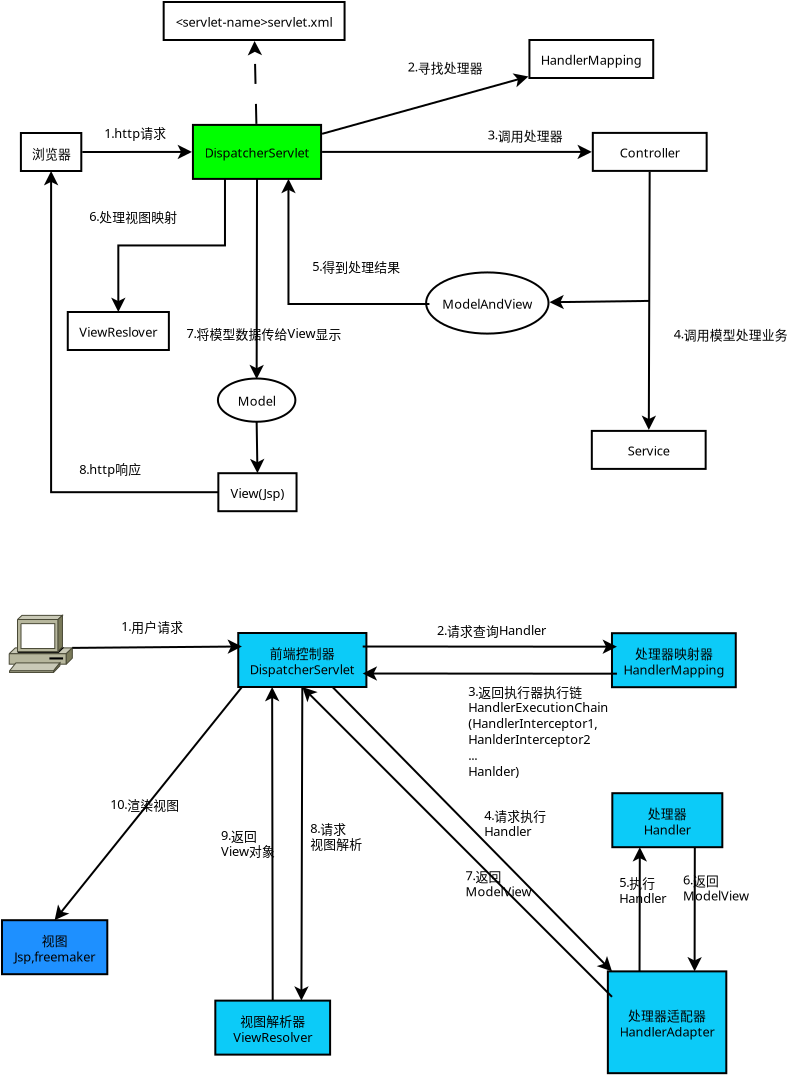 <?xml version="1.0" encoding="UTF-8"?>
<dia:diagram xmlns:dia="http://www.lysator.liu.se/~alla/dia/">
  <dia:layer name="背景" visible="true" active="true">
    <dia:group>
      <dia:object type="Flowchart - Box" version="0" id="O0">
        <dia:attribute name="obj_pos">
          <dia:point val="4.979,7.8"/>
        </dia:attribute>
        <dia:attribute name="obj_bb">
          <dia:rectangle val="4.929,7.75;8.049,9.75"/>
        </dia:attribute>
        <dia:attribute name="elem_corner">
          <dia:point val="4.979,7.8"/>
        </dia:attribute>
        <dia:attribute name="elem_width">
          <dia:real val="3.02"/>
        </dia:attribute>
        <dia:attribute name="elem_height">
          <dia:real val="1.9"/>
        </dia:attribute>
        <dia:attribute name="show_background">
          <dia:boolean val="true"/>
        </dia:attribute>
        <dia:attribute name="padding">
          <dia:real val="0.5"/>
        </dia:attribute>
        <dia:attribute name="text">
          <dia:composite type="text">
            <dia:attribute name="string">
              <dia:string>#浏览器#</dia:string>
            </dia:attribute>
            <dia:attribute name="font">
              <dia:font family="sans" style="0" name="Helvetica"/>
            </dia:attribute>
            <dia:attribute name="height">
              <dia:real val="0.8"/>
            </dia:attribute>
            <dia:attribute name="pos">
              <dia:point val="6.489,9.035"/>
            </dia:attribute>
            <dia:attribute name="color">
              <dia:color val="#000000"/>
            </dia:attribute>
            <dia:attribute name="alignment">
              <dia:enum val="1"/>
            </dia:attribute>
          </dia:composite>
        </dia:attribute>
      </dia:object>
      <dia:object type="Flowchart - Box" version="0" id="O1">
        <dia:attribute name="obj_pos">
          <dia:point val="13.641,7.395"/>
        </dia:attribute>
        <dia:attribute name="obj_bb">
          <dia:rectangle val="13.591,7.345;19.979,10.145"/>
        </dia:attribute>
        <dia:attribute name="elem_corner">
          <dia:point val="13.641,7.395"/>
        </dia:attribute>
        <dia:attribute name="elem_width">
          <dia:real val="6.287"/>
        </dia:attribute>
        <dia:attribute name="elem_height">
          <dia:real val="2.7"/>
        </dia:attribute>
        <dia:attribute name="border_width">
          <dia:real val="0.1"/>
        </dia:attribute>
        <dia:attribute name="inner_color">
          <dia:color val="#00ff00"/>
        </dia:attribute>
        <dia:attribute name="show_background">
          <dia:boolean val="true"/>
        </dia:attribute>
        <dia:attribute name="padding">
          <dia:real val="0.5"/>
        </dia:attribute>
        <dia:attribute name="text">
          <dia:composite type="text">
            <dia:attribute name="string">
              <dia:string>#DispatcherServlet#</dia:string>
            </dia:attribute>
            <dia:attribute name="font">
              <dia:font family="sans" style="0" name="Helvetica"/>
            </dia:attribute>
            <dia:attribute name="height">
              <dia:real val="0.8"/>
            </dia:attribute>
            <dia:attribute name="pos">
              <dia:point val="16.785,8.985"/>
            </dia:attribute>
            <dia:attribute name="color">
              <dia:color val="#000000"/>
            </dia:attribute>
            <dia:attribute name="alignment">
              <dia:enum val="1"/>
            </dia:attribute>
          </dia:composite>
        </dia:attribute>
      </dia:object>
      <dia:object type="Standard - Line" version="0" id="O2">
        <dia:attribute name="obj_pos">
          <dia:point val="8.049,8.749"/>
        </dia:attribute>
        <dia:attribute name="obj_bb">
          <dia:rectangle val="7.999,8.385;13.703,9.109"/>
        </dia:attribute>
        <dia:attribute name="conn_endpoints">
          <dia:point val="8.049,8.749"/>
          <dia:point val="13.591,8.747"/>
        </dia:attribute>
        <dia:attribute name="numcp">
          <dia:int val="1"/>
        </dia:attribute>
        <dia:attribute name="end_arrow">
          <dia:enum val="22"/>
        </dia:attribute>
        <dia:attribute name="end_arrow_length">
          <dia:real val="0.5"/>
        </dia:attribute>
        <dia:attribute name="end_arrow_width">
          <dia:real val="0.5"/>
        </dia:attribute>
        <dia:connections>
          <dia:connection handle="0" to="O0" connection="16"/>
          <dia:connection handle="1" to="O1" connection="16"/>
        </dia:connections>
      </dia:object>
      <dia:object type="Standard - Text" version="1" id="O3">
        <dia:attribute name="obj_pos">
          <dia:point val="9.15,8.05"/>
        </dia:attribute>
        <dia:attribute name="obj_bb">
          <dia:rectangle val="9.15,7.365;12.117,8.223"/>
        </dia:attribute>
        <dia:attribute name="text">
          <dia:composite type="text">
            <dia:attribute name="string">
              <dia:string>#1.http请求#</dia:string>
            </dia:attribute>
            <dia:attribute name="font">
              <dia:font family="sans" style="0" name="Helvetica"/>
            </dia:attribute>
            <dia:attribute name="height">
              <dia:real val="0.8"/>
            </dia:attribute>
            <dia:attribute name="pos">
              <dia:point val="9.15,8.05"/>
            </dia:attribute>
            <dia:attribute name="color">
              <dia:color val="#000000"/>
            </dia:attribute>
            <dia:attribute name="alignment">
              <dia:enum val="0"/>
            </dia:attribute>
          </dia:composite>
        </dia:attribute>
        <dia:attribute name="valign">
          <dia:enum val="3"/>
        </dia:attribute>
      </dia:object>
      <dia:object type="Flowchart - Box" version="0" id="O4">
        <dia:attribute name="obj_pos">
          <dia:point val="30.654,3.15"/>
        </dia:attribute>
        <dia:attribute name="obj_bb">
          <dia:rectangle val="30.604,3.1;36.396,5.1"/>
        </dia:attribute>
        <dia:attribute name="elem_corner">
          <dia:point val="30.654,3.15"/>
        </dia:attribute>
        <dia:attribute name="elem_width">
          <dia:real val="5.692"/>
        </dia:attribute>
        <dia:attribute name="elem_height">
          <dia:real val="1.9"/>
        </dia:attribute>
        <dia:attribute name="show_background">
          <dia:boolean val="true"/>
        </dia:attribute>
        <dia:attribute name="padding">
          <dia:real val="0.5"/>
        </dia:attribute>
        <dia:attribute name="text">
          <dia:composite type="text">
            <dia:attribute name="string">
              <dia:string>#HandlerMapping#</dia:string>
            </dia:attribute>
            <dia:attribute name="font">
              <dia:font family="sans" style="0" name="Helvetica"/>
            </dia:attribute>
            <dia:attribute name="height">
              <dia:real val="0.8"/>
            </dia:attribute>
            <dia:attribute name="pos">
              <dia:point val="33.5,4.34"/>
            </dia:attribute>
            <dia:attribute name="color">
              <dia:color val="#000000"/>
            </dia:attribute>
            <dia:attribute name="alignment">
              <dia:enum val="1"/>
            </dia:attribute>
          </dia:composite>
        </dia:attribute>
      </dia:object>
      <dia:object type="Standard - Line" version="0" id="O5">
        <dia:attribute name="obj_pos">
          <dia:point val="19.979,7.857"/>
        </dia:attribute>
        <dia:attribute name="obj_bb">
          <dia:rectangle val="19.917,4.72;30.712,7.919"/>
        </dia:attribute>
        <dia:attribute name="conn_endpoints">
          <dia:point val="19.979,7.857"/>
          <dia:point val="30.604,4.905"/>
        </dia:attribute>
        <dia:attribute name="numcp">
          <dia:int val="1"/>
        </dia:attribute>
        <dia:attribute name="end_arrow">
          <dia:enum val="22"/>
        </dia:attribute>
        <dia:attribute name="end_arrow_length">
          <dia:real val="0.5"/>
        </dia:attribute>
        <dia:attribute name="end_arrow_width">
          <dia:real val="0.5"/>
        </dia:attribute>
        <dia:connections>
          <dia:connection handle="0" to="O1" connection="16"/>
          <dia:connection handle="1" to="O4" connection="16"/>
        </dia:connections>
      </dia:object>
      <dia:object type="Standard - Text" version="1" id="O6">
        <dia:attribute name="obj_pos">
          <dia:point val="24.325,4.73"/>
        </dia:attribute>
        <dia:attribute name="obj_bb">
          <dia:rectangle val="24.325,4.045;28.07,4.902"/>
        </dia:attribute>
        <dia:attribute name="text">
          <dia:composite type="text">
            <dia:attribute name="string">
              <dia:string>#2.寻找处理器#</dia:string>
            </dia:attribute>
            <dia:attribute name="font">
              <dia:font family="sans" style="0" name="Helvetica"/>
            </dia:attribute>
            <dia:attribute name="height">
              <dia:real val="0.8"/>
            </dia:attribute>
            <dia:attribute name="pos">
              <dia:point val="24.325,4.73"/>
            </dia:attribute>
            <dia:attribute name="color">
              <dia:color val="#000000"/>
            </dia:attribute>
            <dia:attribute name="alignment">
              <dia:enum val="0"/>
            </dia:attribute>
          </dia:composite>
        </dia:attribute>
        <dia:attribute name="valign">
          <dia:enum val="3"/>
        </dia:attribute>
      </dia:object>
      <dia:object type="Flowchart - Box" version="0" id="O7">
        <dia:attribute name="obj_pos">
          <dia:point val="33.575,7.795"/>
        </dia:attribute>
        <dia:attribute name="obj_bb">
          <dia:rectangle val="33.525,7.745;39.318,9.745"/>
        </dia:attribute>
        <dia:attribute name="elem_corner">
          <dia:point val="33.575,7.795"/>
        </dia:attribute>
        <dia:attribute name="elem_width">
          <dia:real val="5.692"/>
        </dia:attribute>
        <dia:attribute name="elem_height">
          <dia:real val="1.9"/>
        </dia:attribute>
        <dia:attribute name="show_background">
          <dia:boolean val="true"/>
        </dia:attribute>
        <dia:attribute name="padding">
          <dia:real val="0.5"/>
        </dia:attribute>
        <dia:attribute name="text">
          <dia:composite type="text">
            <dia:attribute name="string">
              <dia:string>#Controller#</dia:string>
            </dia:attribute>
            <dia:attribute name="font">
              <dia:font family="sans" style="0" name="Helvetica"/>
            </dia:attribute>
            <dia:attribute name="height">
              <dia:real val="0.8"/>
            </dia:attribute>
            <dia:attribute name="pos">
              <dia:point val="36.421,8.985"/>
            </dia:attribute>
            <dia:attribute name="color">
              <dia:color val="#000000"/>
            </dia:attribute>
            <dia:attribute name="alignment">
              <dia:enum val="1"/>
            </dia:attribute>
          </dia:composite>
        </dia:attribute>
      </dia:object>
      <dia:object type="Standard - Line" version="0" id="O8">
        <dia:attribute name="obj_pos">
          <dia:point val="19.978,8.745"/>
        </dia:attribute>
        <dia:attribute name="obj_bb">
          <dia:rectangle val="19.928,8.383;33.637,9.107"/>
        </dia:attribute>
        <dia:attribute name="conn_endpoints">
          <dia:point val="19.978,8.745"/>
          <dia:point val="33.525,8.745"/>
        </dia:attribute>
        <dia:attribute name="numcp">
          <dia:int val="1"/>
        </dia:attribute>
        <dia:attribute name="end_arrow">
          <dia:enum val="22"/>
        </dia:attribute>
        <dia:attribute name="end_arrow_length">
          <dia:real val="0.5"/>
        </dia:attribute>
        <dia:attribute name="end_arrow_width">
          <dia:real val="0.5"/>
        </dia:attribute>
        <dia:connections>
          <dia:connection handle="0" to="O1" connection="16"/>
          <dia:connection handle="1" to="O7" connection="16"/>
        </dia:connections>
      </dia:object>
      <dia:object type="Standard - Text" version="1" id="O9">
        <dia:attribute name="obj_pos">
          <dia:point val="28.325,8.13"/>
        </dia:attribute>
        <dia:attribute name="obj_bb">
          <dia:rectangle val="28.325,7.445;32.07,8.303"/>
        </dia:attribute>
        <dia:attribute name="text">
          <dia:composite type="text">
            <dia:attribute name="string">
              <dia:string>#3.调用处理器#</dia:string>
            </dia:attribute>
            <dia:attribute name="font">
              <dia:font family="sans" style="0" name="Helvetica"/>
            </dia:attribute>
            <dia:attribute name="height">
              <dia:real val="0.8"/>
            </dia:attribute>
            <dia:attribute name="pos">
              <dia:point val="28.325,8.13"/>
            </dia:attribute>
            <dia:attribute name="color">
              <dia:color val="#000000"/>
            </dia:attribute>
            <dia:attribute name="alignment">
              <dia:enum val="0"/>
            </dia:attribute>
          </dia:composite>
        </dia:attribute>
        <dia:attribute name="valign">
          <dia:enum val="3"/>
        </dia:attribute>
      </dia:object>
      <dia:object type="Flowchart - Box" version="0" id="O10">
        <dia:attribute name="obj_pos">
          <dia:point val="33.525,22.695"/>
        </dia:attribute>
        <dia:attribute name="obj_bb">
          <dia:rectangle val="33.475,22.645;39.267,24.645"/>
        </dia:attribute>
        <dia:attribute name="elem_corner">
          <dia:point val="33.525,22.695"/>
        </dia:attribute>
        <dia:attribute name="elem_width">
          <dia:real val="5.692"/>
        </dia:attribute>
        <dia:attribute name="elem_height">
          <dia:real val="1.9"/>
        </dia:attribute>
        <dia:attribute name="show_background">
          <dia:boolean val="true"/>
        </dia:attribute>
        <dia:attribute name="padding">
          <dia:real val="0.5"/>
        </dia:attribute>
        <dia:attribute name="text">
          <dia:composite type="text">
            <dia:attribute name="string">
              <dia:string>#Service#</dia:string>
            </dia:attribute>
            <dia:attribute name="font">
              <dia:font family="sans" style="0" name="Helvetica"/>
            </dia:attribute>
            <dia:attribute name="height">
              <dia:real val="0.8"/>
            </dia:attribute>
            <dia:attribute name="pos">
              <dia:point val="36.371,23.885"/>
            </dia:attribute>
            <dia:attribute name="color">
              <dia:color val="#000000"/>
            </dia:attribute>
            <dia:attribute name="alignment">
              <dia:enum val="1"/>
            </dia:attribute>
          </dia:composite>
        </dia:attribute>
      </dia:object>
      <dia:object type="Standard - Line" version="0" id="O11">
        <dia:attribute name="obj_pos">
          <dia:point val="36.418,9.744"/>
        </dia:attribute>
        <dia:attribute name="obj_bb">
          <dia:rectangle val="36.015,9.693;36.739,22.758"/>
        </dia:attribute>
        <dia:attribute name="conn_endpoints">
          <dia:point val="36.418,9.744"/>
          <dia:point val="36.375,22.646"/>
        </dia:attribute>
        <dia:attribute name="numcp">
          <dia:int val="1"/>
        </dia:attribute>
        <dia:attribute name="end_arrow">
          <dia:enum val="22"/>
        </dia:attribute>
        <dia:attribute name="end_arrow_length">
          <dia:real val="0.5"/>
        </dia:attribute>
        <dia:attribute name="end_arrow_width">
          <dia:real val="0.5"/>
        </dia:attribute>
        <dia:connections>
          <dia:connection handle="0" to="O7" connection="16"/>
          <dia:connection handle="1" to="O10" connection="16"/>
        </dia:connections>
      </dia:object>
      <dia:object type="Standard - Text" version="1" id="O12">
        <dia:attribute name="obj_pos">
          <dia:point val="37.625,18.08"/>
        </dia:attribute>
        <dia:attribute name="obj_bb">
          <dia:rectangle val="37.625,17.395;43.29,18.253"/>
        </dia:attribute>
        <dia:attribute name="text">
          <dia:composite type="text">
            <dia:attribute name="string">
              <dia:string>#4.调用模型处理业务#</dia:string>
            </dia:attribute>
            <dia:attribute name="font">
              <dia:font family="sans" style="0" name="Helvetica"/>
            </dia:attribute>
            <dia:attribute name="height">
              <dia:real val="0.8"/>
            </dia:attribute>
            <dia:attribute name="pos">
              <dia:point val="37.625,18.08"/>
            </dia:attribute>
            <dia:attribute name="color">
              <dia:color val="#000000"/>
            </dia:attribute>
            <dia:attribute name="alignment">
              <dia:enum val="0"/>
            </dia:attribute>
          </dia:composite>
        </dia:attribute>
        <dia:attribute name="valign">
          <dia:enum val="3"/>
        </dia:attribute>
      </dia:object>
      <dia:object type="Standard - Line" version="0" id="O13">
        <dia:attribute name="obj_pos">
          <dia:point val="36.396,16.195"/>
        </dia:attribute>
        <dia:attribute name="obj_bb">
          <dia:rectangle val="31.182,15.892;36.447,16.615"/>
        </dia:attribute>
        <dia:attribute name="conn_endpoints">
          <dia:point val="36.396,16.195"/>
          <dia:point val="31.294,16.261"/>
        </dia:attribute>
        <dia:attribute name="numcp">
          <dia:int val="1"/>
        </dia:attribute>
        <dia:attribute name="end_arrow">
          <dia:enum val="22"/>
        </dia:attribute>
        <dia:attribute name="end_arrow_length">
          <dia:real val="0.5"/>
        </dia:attribute>
        <dia:attribute name="end_arrow_width">
          <dia:real val="0.5"/>
        </dia:attribute>
        <dia:connections>
          <dia:connection handle="0" to="O11" connection="0"/>
          <dia:connection handle="1" to="O23" connection="16"/>
        </dia:connections>
      </dia:object>
      <dia:object type="Flowchart - Box" version="0" id="O14">
        <dia:attribute name="obj_pos">
          <dia:point val="12.254,1.25"/>
        </dia:attribute>
        <dia:attribute name="obj_bb">
          <dia:rectangle val="12.204,1.2;21.076,3.2"/>
        </dia:attribute>
        <dia:attribute name="elem_corner">
          <dia:point val="12.254,1.25"/>
        </dia:attribute>
        <dia:attribute name="elem_width">
          <dia:real val="8.772"/>
        </dia:attribute>
        <dia:attribute name="elem_height">
          <dia:real val="1.9"/>
        </dia:attribute>
        <dia:attribute name="show_background">
          <dia:boolean val="true"/>
        </dia:attribute>
        <dia:attribute name="padding">
          <dia:real val="0.5"/>
        </dia:attribute>
        <dia:attribute name="text">
          <dia:composite type="text">
            <dia:attribute name="string">
              <dia:string>#&lt;servlet-name&gt;servlet.xml#</dia:string>
            </dia:attribute>
            <dia:attribute name="font">
              <dia:font family="sans" style="0" name="Helvetica"/>
            </dia:attribute>
            <dia:attribute name="height">
              <dia:real val="0.8"/>
            </dia:attribute>
            <dia:attribute name="pos">
              <dia:point val="16.64,2.44"/>
            </dia:attribute>
            <dia:attribute name="color">
              <dia:color val="#000000"/>
            </dia:attribute>
            <dia:attribute name="alignment">
              <dia:enum val="1"/>
            </dia:attribute>
          </dia:composite>
        </dia:attribute>
      </dia:object>
      <dia:object type="Standard - Line" version="0" id="O15">
        <dia:attribute name="obj_pos">
          <dia:point val="16.754,7.345"/>
        </dia:attribute>
        <dia:attribute name="obj_bb">
          <dia:rectangle val="16.314,3.087;17.037,7.396"/>
        </dia:attribute>
        <dia:attribute name="conn_endpoints">
          <dia:point val="16.754,7.345"/>
          <dia:point val="16.662,3.199"/>
        </dia:attribute>
        <dia:attribute name="numcp">
          <dia:int val="1"/>
        </dia:attribute>
        <dia:attribute name="line_style">
          <dia:enum val="1"/>
        </dia:attribute>
        <dia:attribute name="end_arrow">
          <dia:enum val="22"/>
        </dia:attribute>
        <dia:attribute name="end_arrow_length">
          <dia:real val="0.5"/>
        </dia:attribute>
        <dia:attribute name="end_arrow_width">
          <dia:real val="0.5"/>
        </dia:attribute>
        <dia:connections>
          <dia:connection handle="0" to="O1" connection="16"/>
          <dia:connection handle="1" to="O14" connection="16"/>
        </dia:connections>
      </dia:object>
      <dia:object type="Flowchart - Box" version="0" id="O16">
        <dia:attribute name="obj_pos">
          <dia:point val="7.424,16.75"/>
        </dia:attribute>
        <dia:attribute name="obj_bb">
          <dia:rectangle val="7.374,16.7;12.326,18.7"/>
        </dia:attribute>
        <dia:attribute name="elem_corner">
          <dia:point val="7.424,16.75"/>
        </dia:attribute>
        <dia:attribute name="elem_width">
          <dia:real val="4.852"/>
        </dia:attribute>
        <dia:attribute name="elem_height">
          <dia:real val="1.9"/>
        </dia:attribute>
        <dia:attribute name="show_background">
          <dia:boolean val="true"/>
        </dia:attribute>
        <dia:attribute name="padding">
          <dia:real val="0.5"/>
        </dia:attribute>
        <dia:attribute name="text">
          <dia:composite type="text">
            <dia:attribute name="string">
              <dia:string>#ViewReslover#</dia:string>
            </dia:attribute>
            <dia:attribute name="font">
              <dia:font family="sans" style="0" name="Helvetica"/>
            </dia:attribute>
            <dia:attribute name="height">
              <dia:real val="0.8"/>
            </dia:attribute>
            <dia:attribute name="pos">
              <dia:point val="9.85,17.94"/>
            </dia:attribute>
            <dia:attribute name="color">
              <dia:color val="#000000"/>
            </dia:attribute>
            <dia:attribute name="alignment">
              <dia:enum val="1"/>
            </dia:attribute>
          </dia:composite>
        </dia:attribute>
      </dia:object>
      <dia:object type="Standard - Line" version="0" id="O17">
        <dia:attribute name="obj_pos">
          <dia:point val="16.766,22.205"/>
        </dia:attribute>
        <dia:attribute name="obj_bb">
          <dia:rectangle val="16.435,22.154;17.159,24.922"/>
        </dia:attribute>
        <dia:attribute name="conn_endpoints">
          <dia:point val="16.766,22.205"/>
          <dia:point val="16.806,24.81"/>
        </dia:attribute>
        <dia:attribute name="numcp">
          <dia:int val="1"/>
        </dia:attribute>
        <dia:attribute name="end_arrow">
          <dia:enum val="22"/>
        </dia:attribute>
        <dia:attribute name="end_arrow_length">
          <dia:real val="0.5"/>
        </dia:attribute>
        <dia:attribute name="end_arrow_width">
          <dia:real val="0.5"/>
        </dia:attribute>
        <dia:connections>
          <dia:connection handle="0" to="O26" connection="12"/>
          <dia:connection handle="1" to="O18" connection="2"/>
        </dia:connections>
      </dia:object>
      <dia:object type="Flowchart - Box" version="0" id="O18">
        <dia:attribute name="obj_pos">
          <dia:point val="14.851,24.81"/>
        </dia:attribute>
        <dia:attribute name="obj_bb">
          <dia:rectangle val="14.801,24.76;18.811,26.76"/>
        </dia:attribute>
        <dia:attribute name="elem_corner">
          <dia:point val="14.851,24.81"/>
        </dia:attribute>
        <dia:attribute name="elem_width">
          <dia:real val="3.91"/>
        </dia:attribute>
        <dia:attribute name="elem_height">
          <dia:real val="1.9"/>
        </dia:attribute>
        <dia:attribute name="show_background">
          <dia:boolean val="true"/>
        </dia:attribute>
        <dia:attribute name="padding">
          <dia:real val="0.5"/>
        </dia:attribute>
        <dia:attribute name="text">
          <dia:composite type="text">
            <dia:attribute name="string">
              <dia:string>#View(Jsp)#</dia:string>
            </dia:attribute>
            <dia:attribute name="font">
              <dia:font family="sans" style="0" name="Helvetica"/>
            </dia:attribute>
            <dia:attribute name="height">
              <dia:real val="0.8"/>
            </dia:attribute>
            <dia:attribute name="pos">
              <dia:point val="16.806,26"/>
            </dia:attribute>
            <dia:attribute name="color">
              <dia:color val="#000000"/>
            </dia:attribute>
            <dia:attribute name="alignment">
              <dia:enum val="1"/>
            </dia:attribute>
          </dia:composite>
        </dia:attribute>
      </dia:object>
      <dia:object type="Standard - Line" version="0" id="O19">
        <dia:attribute name="obj_pos">
          <dia:point val="16.785,10.095"/>
        </dia:attribute>
        <dia:attribute name="obj_bb">
          <dia:rectangle val="16.406,10.045;17.129,20.22"/>
        </dia:attribute>
        <dia:attribute name="conn_endpoints">
          <dia:point val="16.785,10.095"/>
          <dia:point val="16.766,20.108"/>
        </dia:attribute>
        <dia:attribute name="numcp">
          <dia:int val="1"/>
        </dia:attribute>
        <dia:attribute name="end_arrow">
          <dia:enum val="22"/>
        </dia:attribute>
        <dia:attribute name="end_arrow_length">
          <dia:real val="0.5"/>
        </dia:attribute>
        <dia:attribute name="end_arrow_width">
          <dia:real val="0.5"/>
        </dia:attribute>
        <dia:connections>
          <dia:connection handle="0" to="O1" connection="13"/>
          <dia:connection handle="1" to="O26" connection="4"/>
        </dia:connections>
      </dia:object>
      <dia:object type="Standard - Text" version="1" id="O20">
        <dia:attribute name="obj_pos">
          <dia:point val="8.4,12.2"/>
        </dia:attribute>
        <dia:attribute name="obj_bb">
          <dia:rectangle val="8.4,11.515;12.785,12.373"/>
        </dia:attribute>
        <dia:attribute name="text">
          <dia:composite type="text">
            <dia:attribute name="string">
              <dia:string>#6.处理视图映射#</dia:string>
            </dia:attribute>
            <dia:attribute name="font">
              <dia:font family="sans" style="0" name="Helvetica"/>
            </dia:attribute>
            <dia:attribute name="height">
              <dia:real val="0.8"/>
            </dia:attribute>
            <dia:attribute name="pos">
              <dia:point val="8.4,12.2"/>
            </dia:attribute>
            <dia:attribute name="color">
              <dia:color val="#000000"/>
            </dia:attribute>
            <dia:attribute name="alignment">
              <dia:enum val="0"/>
            </dia:attribute>
          </dia:composite>
        </dia:attribute>
        <dia:attribute name="valign">
          <dia:enum val="3"/>
        </dia:attribute>
      </dia:object>
      <dia:object type="Standard - ZigZagLine" version="1" id="O21">
        <dia:attribute name="obj_pos">
          <dia:point val="14.851,25.76"/>
        </dia:attribute>
        <dia:attribute name="obj_bb">
          <dia:rectangle val="6.127,9.588;14.901,25.81"/>
        </dia:attribute>
        <dia:attribute name="orth_points">
          <dia:point val="14.851,25.76"/>
          <dia:point val="6.489,25.76"/>
          <dia:point val="6.489,9.7"/>
        </dia:attribute>
        <dia:attribute name="orth_orient">
          <dia:enum val="0"/>
          <dia:enum val="1"/>
        </dia:attribute>
        <dia:attribute name="autorouting">
          <dia:boolean val="true"/>
        </dia:attribute>
        <dia:attribute name="end_arrow">
          <dia:enum val="22"/>
        </dia:attribute>
        <dia:attribute name="end_arrow_length">
          <dia:real val="0.5"/>
        </dia:attribute>
        <dia:attribute name="end_arrow_width">
          <dia:real val="0.5"/>
        </dia:attribute>
        <dia:connections>
          <dia:connection handle="0" to="O18" connection="7"/>
          <dia:connection handle="1" to="O0" connection="13"/>
        </dia:connections>
      </dia:object>
      <dia:object type="Standard - Text" version="1" id="O22">
        <dia:attribute name="obj_pos">
          <dia:point val="6.8,22.3"/>
        </dia:attribute>
        <dia:attribute name="obj_bb">
          <dia:rectangle val="6.8,21.66;6.8,22.433"/>
        </dia:attribute>
        <dia:attribute name="text">
          <dia:composite type="text">
            <dia:attribute name="string">
              <dia:string>##</dia:string>
            </dia:attribute>
            <dia:attribute name="font">
              <dia:font family="sans" style="0" name="Helvetica"/>
            </dia:attribute>
            <dia:attribute name="height">
              <dia:real val="0.8"/>
            </dia:attribute>
            <dia:attribute name="pos">
              <dia:point val="6.8,22.3"/>
            </dia:attribute>
            <dia:attribute name="color">
              <dia:color val="#000000"/>
            </dia:attribute>
            <dia:attribute name="alignment">
              <dia:enum val="0"/>
            </dia:attribute>
          </dia:composite>
        </dia:attribute>
        <dia:attribute name="valign">
          <dia:enum val="3"/>
        </dia:attribute>
      </dia:object>
      <dia:object type="Flowchart - Ellipse" version="0" id="O23">
        <dia:attribute name="obj_pos">
          <dia:point val="25.355,14.828"/>
        </dia:attribute>
        <dia:attribute name="obj_bb">
          <dia:rectangle val="25.305,14.777;31.295,17.823"/>
        </dia:attribute>
        <dia:attribute name="elem_corner">
          <dia:point val="25.355,14.828"/>
        </dia:attribute>
        <dia:attribute name="elem_width">
          <dia:real val="5.89"/>
        </dia:attribute>
        <dia:attribute name="elem_height">
          <dia:real val="2.945"/>
        </dia:attribute>
        <dia:attribute name="show_background">
          <dia:boolean val="true"/>
        </dia:attribute>
        <dia:attribute name="padding">
          <dia:real val="0.354"/>
        </dia:attribute>
        <dia:attribute name="text">
          <dia:composite type="text">
            <dia:attribute name="string">
              <dia:string>#ModelAndView#</dia:string>
            </dia:attribute>
            <dia:attribute name="font">
              <dia:font family="sans" style="0" name="Helvetica"/>
            </dia:attribute>
            <dia:attribute name="height">
              <dia:real val="0.8"/>
            </dia:attribute>
            <dia:attribute name="pos">
              <dia:point val="28.3,16.54"/>
            </dia:attribute>
            <dia:attribute name="color">
              <dia:color val="#000000"/>
            </dia:attribute>
            <dia:attribute name="alignment">
              <dia:enum val="1"/>
            </dia:attribute>
          </dia:composite>
        </dia:attribute>
      </dia:object>
      <dia:object type="Standard - ZigZagLine" version="1" id="O24">
        <dia:attribute name="obj_pos">
          <dia:point val="25.355,16.3"/>
        </dia:attribute>
        <dia:attribute name="obj_bb">
          <dia:rectangle val="17.995,9.983;25.405,16.4"/>
        </dia:attribute>
        <dia:attribute name="orth_points">
          <dia:point val="25.355,16.3"/>
          <dia:point val="25.355,16.35"/>
          <dia:point val="18.357,16.35"/>
          <dia:point val="18.357,10.095"/>
        </dia:attribute>
        <dia:attribute name="orth_orient">
          <dia:enum val="1"/>
          <dia:enum val="0"/>
          <dia:enum val="1"/>
        </dia:attribute>
        <dia:attribute name="autorouting">
          <dia:boolean val="false"/>
        </dia:attribute>
        <dia:attribute name="end_arrow">
          <dia:enum val="22"/>
        </dia:attribute>
        <dia:attribute name="end_arrow_length">
          <dia:real val="0.5"/>
        </dia:attribute>
        <dia:attribute name="end_arrow_width">
          <dia:real val="0.5"/>
        </dia:attribute>
        <dia:connections>
          <dia:connection handle="0" to="O23" connection="8"/>
          <dia:connection handle="1" to="O1" connection="14"/>
        </dia:connections>
      </dia:object>
      <dia:object type="Standard - Text" version="1" id="O25">
        <dia:attribute name="obj_pos">
          <dia:point val="19.55,14.7"/>
        </dia:attribute>
        <dia:attribute name="obj_bb">
          <dia:rectangle val="19.55,14.015;23.935,14.873"/>
        </dia:attribute>
        <dia:attribute name="text">
          <dia:composite type="text">
            <dia:attribute name="string">
              <dia:string>#5.得到处理结果#</dia:string>
            </dia:attribute>
            <dia:attribute name="font">
              <dia:font family="sans" style="0" name="Helvetica"/>
            </dia:attribute>
            <dia:attribute name="height">
              <dia:real val="0.8"/>
            </dia:attribute>
            <dia:attribute name="pos">
              <dia:point val="19.55,14.7"/>
            </dia:attribute>
            <dia:attribute name="color">
              <dia:color val="#000000"/>
            </dia:attribute>
            <dia:attribute name="alignment">
              <dia:enum val="0"/>
            </dia:attribute>
          </dia:composite>
        </dia:attribute>
        <dia:attribute name="valign">
          <dia:enum val="3"/>
        </dia:attribute>
      </dia:object>
      <dia:object type="Flowchart - Ellipse" version="0" id="O26">
        <dia:attribute name="obj_pos">
          <dia:point val="14.888,20.108"/>
        </dia:attribute>
        <dia:attribute name="obj_bb">
          <dia:rectangle val="14.838,20.058;18.695,22.255"/>
        </dia:attribute>
        <dia:attribute name="elem_corner">
          <dia:point val="14.888,20.108"/>
        </dia:attribute>
        <dia:attribute name="elem_width">
          <dia:real val="3.757"/>
        </dia:attribute>
        <dia:attribute name="elem_height">
          <dia:real val="2.097"/>
        </dia:attribute>
        <dia:attribute name="show_background">
          <dia:boolean val="true"/>
        </dia:attribute>
        <dia:attribute name="padding">
          <dia:real val="0.354"/>
        </dia:attribute>
        <dia:attribute name="text">
          <dia:composite type="text">
            <dia:attribute name="string">
              <dia:string>#Model#</dia:string>
            </dia:attribute>
            <dia:attribute name="font">
              <dia:font family="sans" style="0" name="Helvetica"/>
            </dia:attribute>
            <dia:attribute name="height">
              <dia:real val="0.8"/>
            </dia:attribute>
            <dia:attribute name="pos">
              <dia:point val="16.766,21.397"/>
            </dia:attribute>
            <dia:attribute name="color">
              <dia:color val="#000000"/>
            </dia:attribute>
            <dia:attribute name="alignment">
              <dia:enum val="1"/>
            </dia:attribute>
          </dia:composite>
        </dia:attribute>
      </dia:object>
      <dia:object type="Standard - Text" version="1" id="O27">
        <dia:attribute name="obj_pos">
          <dia:point val="13.255,18.045"/>
        </dia:attribute>
        <dia:attribute name="obj_bb">
          <dia:rectangle val="13.255,17.36;20.902,18.218"/>
        </dia:attribute>
        <dia:attribute name="text">
          <dia:composite type="text">
            <dia:attribute name="string">
              <dia:string>#7.将模型数据传给View显示#</dia:string>
            </dia:attribute>
            <dia:attribute name="font">
              <dia:font family="sans" style="0" name="Helvetica"/>
            </dia:attribute>
            <dia:attribute name="height">
              <dia:real val="0.8"/>
            </dia:attribute>
            <dia:attribute name="pos">
              <dia:point val="13.255,18.045"/>
            </dia:attribute>
            <dia:attribute name="color">
              <dia:color val="#000000"/>
            </dia:attribute>
            <dia:attribute name="alignment">
              <dia:enum val="0"/>
            </dia:attribute>
          </dia:composite>
        </dia:attribute>
        <dia:attribute name="valign">
          <dia:enum val="3"/>
        </dia:attribute>
      </dia:object>
      <dia:object type="Standard - ZigZagLine" version="1" id="O28">
        <dia:attribute name="obj_pos">
          <dia:point val="15.213,10.095"/>
        </dia:attribute>
        <dia:attribute name="obj_bb">
          <dia:rectangle val="9.488,10.045;15.263,16.862"/>
        </dia:attribute>
        <dia:attribute name="orth_points">
          <dia:point val="15.213,10.095"/>
          <dia:point val="15.213,13.422"/>
          <dia:point val="9.85,13.422"/>
          <dia:point val="9.85,16.75"/>
        </dia:attribute>
        <dia:attribute name="orth_orient">
          <dia:enum val="1"/>
          <dia:enum val="0"/>
          <dia:enum val="1"/>
        </dia:attribute>
        <dia:attribute name="autorouting">
          <dia:boolean val="true"/>
        </dia:attribute>
        <dia:attribute name="end_arrow">
          <dia:enum val="22"/>
        </dia:attribute>
        <dia:attribute name="end_arrow_length">
          <dia:real val="0.5"/>
        </dia:attribute>
        <dia:attribute name="end_arrow_width">
          <dia:real val="0.5"/>
        </dia:attribute>
        <dia:connections>
          <dia:connection handle="0" to="O1" connection="12"/>
          <dia:connection handle="1" to="O16" connection="2"/>
        </dia:connections>
      </dia:object>
      <dia:object type="Standard - Text" version="1" id="O29">
        <dia:attribute name="obj_pos">
          <dia:point val="7.9,24.85"/>
        </dia:attribute>
        <dia:attribute name="obj_bb">
          <dia:rectangle val="7.9,24.165;10.867,25.023"/>
        </dia:attribute>
        <dia:attribute name="text">
          <dia:composite type="text">
            <dia:attribute name="string">
              <dia:string>#8.http响应#</dia:string>
            </dia:attribute>
            <dia:attribute name="font">
              <dia:font family="sans" style="0" name="Helvetica"/>
            </dia:attribute>
            <dia:attribute name="height">
              <dia:real val="0.8"/>
            </dia:attribute>
            <dia:attribute name="pos">
              <dia:point val="7.9,24.85"/>
            </dia:attribute>
            <dia:attribute name="color">
              <dia:color val="#000000"/>
            </dia:attribute>
            <dia:attribute name="alignment">
              <dia:enum val="0"/>
            </dia:attribute>
          </dia:composite>
        </dia:attribute>
        <dia:attribute name="valign">
          <dia:enum val="3"/>
        </dia:attribute>
      </dia:object>
    </dia:group>
    <dia:group>
      <dia:object type="Flowchart - Box" version="0" id="O30">
        <dia:attribute name="obj_pos">
          <dia:point val="16.031,32.8"/>
        </dia:attribute>
        <dia:attribute name="obj_bb">
          <dia:rectangle val="15.981,32.75;22.119,35.55"/>
        </dia:attribute>
        <dia:attribute name="elem_corner">
          <dia:point val="16.031,32.8"/>
        </dia:attribute>
        <dia:attribute name="elem_width">
          <dia:real val="6.038"/>
        </dia:attribute>
        <dia:attribute name="elem_height">
          <dia:real val="2.7"/>
        </dia:attribute>
        <dia:attribute name="border_width">
          <dia:real val="0.1"/>
        </dia:attribute>
        <dia:attribute name="inner_color">
          <dia:color val="#0ccbf8"/>
        </dia:attribute>
        <dia:attribute name="show_background">
          <dia:boolean val="true"/>
        </dia:attribute>
        <dia:attribute name="padding">
          <dia:real val="0.5"/>
        </dia:attribute>
        <dia:attribute name="text">
          <dia:composite type="text">
            <dia:attribute name="string">
              <dia:string>#前端控制器
DispatcherServlet#</dia:string>
            </dia:attribute>
            <dia:attribute name="font">
              <dia:font family="sans" style="0" name="Helvetica"/>
            </dia:attribute>
            <dia:attribute name="height">
              <dia:real val="0.8"/>
            </dia:attribute>
            <dia:attribute name="pos">
              <dia:point val="19.05,34.013"/>
            </dia:attribute>
            <dia:attribute name="color">
              <dia:color val="#000000"/>
            </dia:attribute>
            <dia:attribute name="alignment">
              <dia:enum val="1"/>
            </dia:attribute>
          </dia:composite>
        </dia:attribute>
      </dia:object>
      <dia:object type="Cisco - PC" version="1" id="O31">
        <dia:attribute name="obj_pos">
          <dia:point val="4.395,31.918"/>
        </dia:attribute>
        <dia:attribute name="obj_bb">
          <dia:rectangle val="4.394,31.917;7.551,34.774"/>
        </dia:attribute>
        <dia:attribute name="meta">
          <dia:composite type="dict"/>
        </dia:attribute>
        <dia:attribute name="elem_corner">
          <dia:point val="4.395,31.918"/>
        </dia:attribute>
        <dia:attribute name="elem_width">
          <dia:real val="3.155"/>
        </dia:attribute>
        <dia:attribute name="elem_height">
          <dia:real val="2.855"/>
        </dia:attribute>
        <dia:attribute name="line_width">
          <dia:real val="0.1"/>
        </dia:attribute>
        <dia:attribute name="line_colour">
          <dia:color val="#000000"/>
        </dia:attribute>
        <dia:attribute name="fill_colour">
          <dia:color val="#ffffff"/>
        </dia:attribute>
        <dia:attribute name="show_background">
          <dia:boolean val="true"/>
        </dia:attribute>
        <dia:attribute name="line_style">
          <dia:enum val="0"/>
          <dia:real val="1"/>
        </dia:attribute>
        <dia:attribute name="flip_horizontal">
          <dia:boolean val="false"/>
        </dia:attribute>
        <dia:attribute name="flip_vertical">
          <dia:boolean val="false"/>
        </dia:attribute>
        <dia:attribute name="subscale">
          <dia:real val="1"/>
        </dia:attribute>
      </dia:object>
      <dia:object type="Standard - Line" version="0" id="O32">
        <dia:attribute name="obj_pos">
          <dia:point val="7.55,33.545"/>
        </dia:attribute>
        <dia:attribute name="obj_bb">
          <dia:rectangle val="7.499,33.118;16.143,33.842"/>
        </dia:attribute>
        <dia:attribute name="conn_endpoints">
          <dia:point val="7.55,33.545"/>
          <dia:point val="16.031,33.475"/>
        </dia:attribute>
        <dia:attribute name="numcp">
          <dia:int val="1"/>
        </dia:attribute>
        <dia:attribute name="end_arrow">
          <dia:enum val="22"/>
        </dia:attribute>
        <dia:attribute name="end_arrow_length">
          <dia:real val="0.5"/>
        </dia:attribute>
        <dia:attribute name="end_arrow_width">
          <dia:real val="0.5"/>
        </dia:attribute>
        <dia:connections>
          <dia:connection handle="0" to="O31" connection="8"/>
          <dia:connection handle="1" to="O30" connection="5"/>
        </dia:connections>
      </dia:object>
      <dia:object type="Standard - Text" version="1" id="O33">
        <dia:attribute name="obj_pos">
          <dia:point val="10.55,31.95"/>
        </dia:attribute>
        <dia:attribute name="obj_bb">
          <dia:rectangle val="10.55,31.31;10.55,32.083"/>
        </dia:attribute>
        <dia:attribute name="text">
          <dia:composite type="text">
            <dia:attribute name="string">
              <dia:string>##</dia:string>
            </dia:attribute>
            <dia:attribute name="font">
              <dia:font family="sans" style="0" name="Helvetica"/>
            </dia:attribute>
            <dia:attribute name="height">
              <dia:real val="0.8"/>
            </dia:attribute>
            <dia:attribute name="pos">
              <dia:point val="10.55,31.95"/>
            </dia:attribute>
            <dia:attribute name="color">
              <dia:color val="#000000"/>
            </dia:attribute>
            <dia:attribute name="alignment">
              <dia:enum val="0"/>
            </dia:attribute>
          </dia:composite>
        </dia:attribute>
        <dia:attribute name="valign">
          <dia:enum val="3"/>
        </dia:attribute>
      </dia:object>
      <dia:object type="Flowchart - Box" version="0" id="O34">
        <dia:attribute name="obj_pos">
          <dia:point val="14.7,51.181"/>
        </dia:attribute>
        <dia:attribute name="obj_bb">
          <dia:rectangle val="14.65,51.131;20.489,53.931"/>
        </dia:attribute>
        <dia:attribute name="elem_corner">
          <dia:point val="14.7,51.181"/>
        </dia:attribute>
        <dia:attribute name="elem_width">
          <dia:real val="5.739"/>
        </dia:attribute>
        <dia:attribute name="elem_height">
          <dia:real val="2.7"/>
        </dia:attribute>
        <dia:attribute name="border_width">
          <dia:real val="0.1"/>
        </dia:attribute>
        <dia:attribute name="inner_color">
          <dia:color val="#0ccbf8"/>
        </dia:attribute>
        <dia:attribute name="show_background">
          <dia:boolean val="true"/>
        </dia:attribute>
        <dia:attribute name="padding">
          <dia:real val="0.5"/>
        </dia:attribute>
        <dia:attribute name="text">
          <dia:composite type="text">
            <dia:attribute name="string">
              <dia:string>#视图解析器
ViewResolver#</dia:string>
            </dia:attribute>
            <dia:attribute name="font">
              <dia:font family="sans" style="0" name="Helvetica"/>
            </dia:attribute>
            <dia:attribute name="height">
              <dia:real val="0.8"/>
            </dia:attribute>
            <dia:attribute name="pos">
              <dia:point val="17.569,52.394"/>
            </dia:attribute>
            <dia:attribute name="color">
              <dia:color val="#000000"/>
            </dia:attribute>
            <dia:attribute name="alignment">
              <dia:enum val="1"/>
            </dia:attribute>
          </dia:composite>
        </dia:attribute>
      </dia:object>
      <dia:object type="Flowchart - Box" version="0" id="O35">
        <dia:attribute name="obj_pos">
          <dia:point val="4.129,47.16"/>
        </dia:attribute>
        <dia:attribute name="obj_bb">
          <dia:rectangle val="4.079,47.11;9.254,49.91"/>
        </dia:attribute>
        <dia:attribute name="elem_corner">
          <dia:point val="4.129,47.16"/>
        </dia:attribute>
        <dia:attribute name="elem_width">
          <dia:real val="5.075"/>
        </dia:attribute>
        <dia:attribute name="elem_height">
          <dia:real val="2.7"/>
        </dia:attribute>
        <dia:attribute name="border_width">
          <dia:real val="0.1"/>
        </dia:attribute>
        <dia:attribute name="inner_color">
          <dia:color val="#1e90ff"/>
        </dia:attribute>
        <dia:attribute name="show_background">
          <dia:boolean val="true"/>
        </dia:attribute>
        <dia:attribute name="padding">
          <dia:real val="0.5"/>
        </dia:attribute>
        <dia:attribute name="text">
          <dia:composite type="text">
            <dia:attribute name="string">
              <dia:string>#视图
Jsp,freemaker#</dia:string>
            </dia:attribute>
            <dia:attribute name="font">
              <dia:font family="sans" style="0" name="Helvetica"/>
            </dia:attribute>
            <dia:attribute name="height">
              <dia:real val="0.8"/>
            </dia:attribute>
            <dia:attribute name="pos">
              <dia:point val="6.666,48.373"/>
            </dia:attribute>
            <dia:attribute name="color">
              <dia:color val="#000000"/>
            </dia:attribute>
            <dia:attribute name="alignment">
              <dia:enum val="1"/>
            </dia:attribute>
          </dia:composite>
        </dia:attribute>
      </dia:object>
      <dia:object type="Flowchart - Box" version="0" id="O36">
        <dia:attribute name="obj_pos">
          <dia:point val="34.781,32.81"/>
        </dia:attribute>
        <dia:attribute name="obj_bb">
          <dia:rectangle val="34.731,32.76;40.524,35.56"/>
        </dia:attribute>
        <dia:attribute name="elem_corner">
          <dia:point val="34.781,32.81"/>
        </dia:attribute>
        <dia:attribute name="elem_width">
          <dia:real val="5.693"/>
        </dia:attribute>
        <dia:attribute name="elem_height">
          <dia:real val="2.7"/>
        </dia:attribute>
        <dia:attribute name="border_width">
          <dia:real val="0.1"/>
        </dia:attribute>
        <dia:attribute name="inner_color">
          <dia:color val="#0ccbf8"/>
        </dia:attribute>
        <dia:attribute name="show_background">
          <dia:boolean val="true"/>
        </dia:attribute>
        <dia:attribute name="padding">
          <dia:real val="0.5"/>
        </dia:attribute>
        <dia:attribute name="text">
          <dia:composite type="text">
            <dia:attribute name="string">
              <dia:string>#处理器映射器
HandlerMapping#</dia:string>
            </dia:attribute>
            <dia:attribute name="font">
              <dia:font family="sans" style="0" name="Helvetica"/>
            </dia:attribute>
            <dia:attribute name="height">
              <dia:real val="0.8"/>
            </dia:attribute>
            <dia:attribute name="pos">
              <dia:point val="37.627,34.023"/>
            </dia:attribute>
            <dia:attribute name="color">
              <dia:color val="#000000"/>
            </dia:attribute>
            <dia:attribute name="alignment">
              <dia:enum val="1"/>
            </dia:attribute>
          </dia:composite>
        </dia:attribute>
      </dia:object>
      <dia:object type="Flowchart - Box" version="0" id="O37">
        <dia:attribute name="obj_pos">
          <dia:point val="34.55,40.81"/>
        </dia:attribute>
        <dia:attribute name="obj_bb">
          <dia:rectangle val="34.5,40.76;40.1,43.56"/>
        </dia:attribute>
        <dia:attribute name="elem_corner">
          <dia:point val="34.55,40.81"/>
        </dia:attribute>
        <dia:attribute name="elem_width">
          <dia:real val="5.5"/>
        </dia:attribute>
        <dia:attribute name="elem_height">
          <dia:real val="2.7"/>
        </dia:attribute>
        <dia:attribute name="border_width">
          <dia:real val="0.1"/>
        </dia:attribute>
        <dia:attribute name="inner_color">
          <dia:color val="#0ccbf8"/>
        </dia:attribute>
        <dia:attribute name="show_background">
          <dia:boolean val="true"/>
        </dia:attribute>
        <dia:attribute name="padding">
          <dia:real val="0.5"/>
        </dia:attribute>
        <dia:attribute name="text">
          <dia:composite type="text">
            <dia:attribute name="string">
              <dia:string>#处理器
Handler#</dia:string>
            </dia:attribute>
            <dia:attribute name="font">
              <dia:font family="sans" style="0" name="Helvetica"/>
            </dia:attribute>
            <dia:attribute name="height">
              <dia:real val="0.8"/>
            </dia:attribute>
            <dia:attribute name="pos">
              <dia:point val="37.3,42.023"/>
            </dia:attribute>
            <dia:attribute name="color">
              <dia:color val="#000000"/>
            </dia:attribute>
            <dia:attribute name="alignment">
              <dia:enum val="1"/>
            </dia:attribute>
          </dia:composite>
        </dia:attribute>
      </dia:object>
      <dia:object type="Flowchart - Box" version="0" id="O38">
        <dia:attribute name="obj_pos">
          <dia:point val="34.534,49.719"/>
        </dia:attribute>
        <dia:attribute name="obj_bb">
          <dia:rectangle val="34.484,49.669;40.091,54.859"/>
        </dia:attribute>
        <dia:attribute name="elem_corner">
          <dia:point val="34.534,49.719"/>
        </dia:attribute>
        <dia:attribute name="elem_width">
          <dia:real val="5.508"/>
        </dia:attribute>
        <dia:attribute name="elem_height">
          <dia:real val="5.09"/>
        </dia:attribute>
        <dia:attribute name="border_width">
          <dia:real val="0.1"/>
        </dia:attribute>
        <dia:attribute name="inner_color">
          <dia:color val="#0ccbf8"/>
        </dia:attribute>
        <dia:attribute name="show_background">
          <dia:boolean val="true"/>
        </dia:attribute>
        <dia:attribute name="padding">
          <dia:real val="0.5"/>
        </dia:attribute>
        <dia:attribute name="text">
          <dia:composite type="text">
            <dia:attribute name="string">
              <dia:string>#处理器适配器
HandlerAdapter#</dia:string>
            </dia:attribute>
            <dia:attribute name="font">
              <dia:font family="sans" style="0" name="Helvetica"/>
            </dia:attribute>
            <dia:attribute name="height">
              <dia:real val="0.8"/>
            </dia:attribute>
            <dia:attribute name="pos">
              <dia:point val="37.288,52.126"/>
            </dia:attribute>
            <dia:attribute name="color">
              <dia:color val="#000000"/>
            </dia:attribute>
            <dia:attribute name="alignment">
              <dia:enum val="1"/>
            </dia:attribute>
          </dia:composite>
        </dia:attribute>
      </dia:object>
      <dia:object type="Standard - Text" version="1" id="O39">
        <dia:attribute name="obj_pos">
          <dia:point val="10,32.7"/>
        </dia:attribute>
        <dia:attribute name="obj_bb">
          <dia:rectangle val="10,32.015;13.105,32.873"/>
        </dia:attribute>
        <dia:attribute name="text">
          <dia:composite type="text">
            <dia:attribute name="string">
              <dia:string>#1.用户请求#</dia:string>
            </dia:attribute>
            <dia:attribute name="font">
              <dia:font family="sans" style="0" name="Helvetica"/>
            </dia:attribute>
            <dia:attribute name="height">
              <dia:real val="0.8"/>
            </dia:attribute>
            <dia:attribute name="pos">
              <dia:point val="10,32.7"/>
            </dia:attribute>
            <dia:attribute name="color">
              <dia:color val="#000000"/>
            </dia:attribute>
            <dia:attribute name="alignment">
              <dia:enum val="0"/>
            </dia:attribute>
          </dia:composite>
        </dia:attribute>
        <dia:attribute name="valign">
          <dia:enum val="3"/>
        </dia:attribute>
      </dia:object>
      <dia:object type="Standard - Line" version="0" id="O40">
        <dia:attribute name="obj_pos">
          <dia:point val="22.069,33.475"/>
        </dia:attribute>
        <dia:attribute name="obj_bb">
          <dia:rectangle val="22.019,33.123;34.893,33.846"/>
        </dia:attribute>
        <dia:attribute name="conn_endpoints">
          <dia:point val="22.069,33.475"/>
          <dia:point val="34.781,33.485"/>
        </dia:attribute>
        <dia:attribute name="numcp">
          <dia:int val="1"/>
        </dia:attribute>
        <dia:attribute name="end_arrow">
          <dia:enum val="22"/>
        </dia:attribute>
        <dia:attribute name="end_arrow_length">
          <dia:real val="0.5"/>
        </dia:attribute>
        <dia:attribute name="end_arrow_width">
          <dia:real val="0.5"/>
        </dia:attribute>
        <dia:connections>
          <dia:connection handle="0" to="O30" connection="6"/>
          <dia:connection handle="1" to="O36" connection="5"/>
        </dia:connections>
      </dia:object>
      <dia:object type="Standard - Text" version="1" id="O41">
        <dia:attribute name="obj_pos">
          <dia:point val="25.79,32.895"/>
        </dia:attribute>
        <dia:attribute name="obj_bb">
          <dia:rectangle val="25.79,32.21;31.09,33.068"/>
        </dia:attribute>
        <dia:attribute name="text">
          <dia:composite type="text">
            <dia:attribute name="string">
              <dia:string>#2.请求查询Handler#</dia:string>
            </dia:attribute>
            <dia:attribute name="font">
              <dia:font family="sans" style="0" name="Helvetica"/>
            </dia:attribute>
            <dia:attribute name="height">
              <dia:real val="0.8"/>
            </dia:attribute>
            <dia:attribute name="pos">
              <dia:point val="25.79,32.895"/>
            </dia:attribute>
            <dia:attribute name="color">
              <dia:color val="#000000"/>
            </dia:attribute>
            <dia:attribute name="alignment">
              <dia:enum val="0"/>
            </dia:attribute>
          </dia:composite>
        </dia:attribute>
        <dia:attribute name="valign">
          <dia:enum val="3"/>
        </dia:attribute>
      </dia:object>
      <dia:object type="Standard - Line" version="0" id="O42">
        <dia:attribute name="obj_pos">
          <dia:point val="34.781,34.835"/>
        </dia:attribute>
        <dia:attribute name="obj_bb">
          <dia:rectangle val="21.957,34.464;34.831,35.187"/>
        </dia:attribute>
        <dia:attribute name="conn_endpoints">
          <dia:point val="34.781,34.835"/>
          <dia:point val="22.069,34.825"/>
        </dia:attribute>
        <dia:attribute name="numcp">
          <dia:int val="1"/>
        </dia:attribute>
        <dia:attribute name="end_arrow">
          <dia:enum val="22"/>
        </dia:attribute>
        <dia:attribute name="end_arrow_length">
          <dia:real val="0.5"/>
        </dia:attribute>
        <dia:attribute name="end_arrow_width">
          <dia:real val="0.5"/>
        </dia:attribute>
        <dia:connections>
          <dia:connection handle="0" to="O36" connection="9"/>
          <dia:connection handle="1" to="O30" connection="10"/>
        </dia:connections>
      </dia:object>
      <dia:object type="Standard - Text" version="1" id="O43">
        <dia:attribute name="obj_pos">
          <dia:point val="27.35,35.95"/>
        </dia:attribute>
        <dia:attribute name="obj_bb">
          <dia:rectangle val="27.35,35.303;33.862,40.089"/>
        </dia:attribute>
        <dia:attribute name="text">
          <dia:composite type="text">
            <dia:attribute name="string">
              <dia:string>#3.返回执行器执行链
HandlerExecutionChain
(HandlerInterceptor1,
HanlderInterceptor2
...
Hanlder)#</dia:string>
            </dia:attribute>
            <dia:attribute name="font">
              <dia:font family="sans" style="0" name="Helvetica"/>
            </dia:attribute>
            <dia:attribute name="height">
              <dia:real val="0.8"/>
            </dia:attribute>
            <dia:attribute name="pos">
              <dia:point val="27.35,35.95"/>
            </dia:attribute>
            <dia:attribute name="color">
              <dia:color val="#000000"/>
            </dia:attribute>
            <dia:attribute name="alignment">
              <dia:enum val="0"/>
            </dia:attribute>
          </dia:composite>
        </dia:attribute>
        <dia:attribute name="valign">
          <dia:enum val="3"/>
        </dia:attribute>
      </dia:object>
      <dia:object type="Standard - Line" version="0" id="O44">
        <dia:attribute name="obj_pos">
          <dia:point val="20.559,35.5"/>
        </dia:attribute>
        <dia:attribute name="obj_bb">
          <dia:rectangle val="20.489,35.429;34.612,49.798"/>
        </dia:attribute>
        <dia:attribute name="conn_endpoints">
          <dia:point val="20.559,35.5"/>
          <dia:point val="34.534,49.719"/>
        </dia:attribute>
        <dia:attribute name="numcp">
          <dia:int val="1"/>
        </dia:attribute>
        <dia:attribute name="end_arrow">
          <dia:enum val="22"/>
        </dia:attribute>
        <dia:attribute name="end_arrow_length">
          <dia:real val="0.5"/>
        </dia:attribute>
        <dia:attribute name="end_arrow_width">
          <dia:real val="0.5"/>
        </dia:attribute>
        <dia:connections>
          <dia:connection handle="0" to="O30" connection="14"/>
          <dia:connection handle="1" to="O38" connection="0"/>
        </dia:connections>
      </dia:object>
      <dia:object type="Standard - Text" version="1" id="O45">
        <dia:attribute name="obj_pos">
          <dia:point val="28.141,42.145"/>
        </dia:attribute>
        <dia:attribute name="obj_bb">
          <dia:rectangle val="28.141,41.483;31.246,43.098"/>
        </dia:attribute>
        <dia:attribute name="text">
          <dia:composite type="text">
            <dia:attribute name="string">
              <dia:string>#4.请求执行
Handler#</dia:string>
            </dia:attribute>
            <dia:attribute name="font">
              <dia:font family="sans" style="0" name="Helvetica"/>
            </dia:attribute>
            <dia:attribute name="height">
              <dia:real val="0.8"/>
            </dia:attribute>
            <dia:attribute name="pos">
              <dia:point val="28.141,42.145"/>
            </dia:attribute>
            <dia:attribute name="color">
              <dia:color val="#000000"/>
            </dia:attribute>
            <dia:attribute name="alignment">
              <dia:enum val="0"/>
            </dia:attribute>
          </dia:composite>
        </dia:attribute>
        <dia:attribute name="valign">
          <dia:enum val="3"/>
        </dia:attribute>
      </dia:object>
      <dia:object type="Standard - Line" version="0" id="O46">
        <dia:attribute name="obj_pos">
          <dia:point val="35.911,49.719"/>
        </dia:attribute>
        <dia:attribute name="obj_bb">
          <dia:rectangle val="35.562,43.398;36.285,49.769"/>
        </dia:attribute>
        <dia:attribute name="conn_endpoints">
          <dia:point val="35.911,49.719"/>
          <dia:point val="35.925,43.51"/>
        </dia:attribute>
        <dia:attribute name="numcp">
          <dia:int val="1"/>
        </dia:attribute>
        <dia:attribute name="end_arrow">
          <dia:enum val="22"/>
        </dia:attribute>
        <dia:attribute name="end_arrow_length">
          <dia:real val="0.5"/>
        </dia:attribute>
        <dia:attribute name="end_arrow_width">
          <dia:real val="0.5"/>
        </dia:attribute>
        <dia:connections>
          <dia:connection handle="0" to="O38" connection="1"/>
          <dia:connection handle="1" to="O37" connection="12"/>
        </dia:connections>
      </dia:object>
      <dia:object type="Standard - Line" version="0" id="O47">
        <dia:attribute name="obj_pos">
          <dia:point val="38.675,43.51"/>
        </dia:attribute>
        <dia:attribute name="obj_bb">
          <dia:rectangle val="38.304,43.46;39.027,49.83"/>
        </dia:attribute>
        <dia:attribute name="conn_endpoints">
          <dia:point val="38.675,43.51"/>
          <dia:point val="38.664,49.719"/>
        </dia:attribute>
        <dia:attribute name="numcp">
          <dia:int val="1"/>
        </dia:attribute>
        <dia:attribute name="end_arrow">
          <dia:enum val="22"/>
        </dia:attribute>
        <dia:attribute name="end_arrow_length">
          <dia:real val="0.5"/>
        </dia:attribute>
        <dia:attribute name="end_arrow_width">
          <dia:real val="0.5"/>
        </dia:attribute>
        <dia:connections>
          <dia:connection handle="0" to="O37" connection="14"/>
          <dia:connection handle="1" to="O38" connection="3"/>
        </dia:connections>
      </dia:object>
      <dia:object type="Standard - Text" version="1" id="O48">
        <dia:attribute name="obj_pos">
          <dia:point val="34.9,45.5"/>
        </dia:attribute>
        <dia:attribute name="obj_bb">
          <dia:rectangle val="34.9,44.837;37.095,46.453"/>
        </dia:attribute>
        <dia:attribute name="text">
          <dia:composite type="text">
            <dia:attribute name="string">
              <dia:string>#5.执行
Handler#</dia:string>
            </dia:attribute>
            <dia:attribute name="font">
              <dia:font family="sans" style="0" name="Helvetica"/>
            </dia:attribute>
            <dia:attribute name="height">
              <dia:real val="0.8"/>
            </dia:attribute>
            <dia:attribute name="pos">
              <dia:point val="34.9,45.5"/>
            </dia:attribute>
            <dia:attribute name="color">
              <dia:color val="#000000"/>
            </dia:attribute>
            <dia:attribute name="alignment">
              <dia:enum val="0"/>
            </dia:attribute>
          </dia:composite>
        </dia:attribute>
        <dia:attribute name="valign">
          <dia:enum val="3"/>
        </dia:attribute>
      </dia:object>
      <dia:object type="Standard - Text" version="1" id="O49">
        <dia:attribute name="obj_pos">
          <dia:point val="38.09,45.373"/>
        </dia:attribute>
        <dia:attribute name="obj_bb">
          <dia:rectangle val="38.09,44.71;41.112,46.325"/>
        </dia:attribute>
        <dia:attribute name="text">
          <dia:composite type="text">
            <dia:attribute name="string">
              <dia:string>#6.返回
ModelView#</dia:string>
            </dia:attribute>
            <dia:attribute name="font">
              <dia:font family="sans" style="0" name="Helvetica"/>
            </dia:attribute>
            <dia:attribute name="height">
              <dia:real val="0.8"/>
            </dia:attribute>
            <dia:attribute name="pos">
              <dia:point val="38.09,45.373"/>
            </dia:attribute>
            <dia:attribute name="color">
              <dia:color val="#000000"/>
            </dia:attribute>
            <dia:attribute name="alignment">
              <dia:enum val="0"/>
            </dia:attribute>
          </dia:composite>
        </dia:attribute>
        <dia:attribute name="valign">
          <dia:enum val="3"/>
        </dia:attribute>
      </dia:object>
      <dia:object type="Standard - Line" version="0" id="O50">
        <dia:attribute name="obj_pos">
          <dia:point val="34.534,50.991"/>
        </dia:attribute>
        <dia:attribute name="obj_bb">
          <dia:rectangle val="18.971,35.421;34.605,51.062"/>
        </dia:attribute>
        <dia:attribute name="conn_endpoints">
          <dia:point val="34.534,50.991"/>
          <dia:point val="19.05,35.5"/>
        </dia:attribute>
        <dia:attribute name="numcp">
          <dia:int val="1"/>
        </dia:attribute>
        <dia:attribute name="end_arrow">
          <dia:enum val="22"/>
        </dia:attribute>
        <dia:attribute name="end_arrow_length">
          <dia:real val="0.5"/>
        </dia:attribute>
        <dia:attribute name="end_arrow_width">
          <dia:real val="0.5"/>
        </dia:attribute>
        <dia:connections>
          <dia:connection handle="0" to="O38" connection="5"/>
          <dia:connection handle="1" to="O30" connection="13"/>
        </dia:connections>
      </dia:object>
      <dia:object type="Standard - Text" version="1" id="O51">
        <dia:attribute name="obj_pos">
          <dia:point val="27.204,45.159"/>
        </dia:attribute>
        <dia:attribute name="obj_bb">
          <dia:rectangle val="27.204,44.496;30.226,46.111"/>
        </dia:attribute>
        <dia:attribute name="text">
          <dia:composite type="text">
            <dia:attribute name="string">
              <dia:string>#7.返回
ModelView#</dia:string>
            </dia:attribute>
            <dia:attribute name="font">
              <dia:font family="sans" style="0" name="Helvetica"/>
            </dia:attribute>
            <dia:attribute name="height">
              <dia:real val="0.8"/>
            </dia:attribute>
            <dia:attribute name="pos">
              <dia:point val="27.204,45.159"/>
            </dia:attribute>
            <dia:attribute name="color">
              <dia:color val="#000000"/>
            </dia:attribute>
            <dia:attribute name="alignment">
              <dia:enum val="0"/>
            </dia:attribute>
          </dia:composite>
        </dia:attribute>
        <dia:attribute name="valign">
          <dia:enum val="3"/>
        </dia:attribute>
      </dia:object>
      <dia:object type="Standard - Line" version="0" id="O52">
        <dia:attribute name="obj_pos">
          <dia:point val="19.05,35.5"/>
        </dia:attribute>
        <dia:attribute name="obj_bb">
          <dia:rectangle val="18.644,35.45;19.368,51.293"/>
        </dia:attribute>
        <dia:attribute name="conn_endpoints">
          <dia:point val="19.05,35.5"/>
          <dia:point val="19.004,51.181"/>
        </dia:attribute>
        <dia:attribute name="numcp">
          <dia:int val="1"/>
        </dia:attribute>
        <dia:attribute name="end_arrow">
          <dia:enum val="22"/>
        </dia:attribute>
        <dia:attribute name="end_arrow_length">
          <dia:real val="0.5"/>
        </dia:attribute>
        <dia:attribute name="end_arrow_width">
          <dia:real val="0.5"/>
        </dia:attribute>
        <dia:connections>
          <dia:connection handle="0" to="O30" connection="13"/>
          <dia:connection handle="1" to="O34" connection="3"/>
        </dia:connections>
      </dia:object>
      <dia:object type="Standard - Text" version="1" id="O53">
        <dia:attribute name="obj_pos">
          <dia:point val="19.45,42.8"/>
        </dia:attribute>
        <dia:attribute name="obj_bb">
          <dia:rectangle val="19.45,42.115;22.01,43.773"/>
        </dia:attribute>
        <dia:attribute name="text">
          <dia:composite type="text">
            <dia:attribute name="string">
              <dia:string>#8.请求
视图解析#</dia:string>
            </dia:attribute>
            <dia:attribute name="font">
              <dia:font family="sans" style="0" name="Helvetica"/>
            </dia:attribute>
            <dia:attribute name="height">
              <dia:real val="0.8"/>
            </dia:attribute>
            <dia:attribute name="pos">
              <dia:point val="19.45,42.8"/>
            </dia:attribute>
            <dia:attribute name="color">
              <dia:color val="#000000"/>
            </dia:attribute>
            <dia:attribute name="alignment">
              <dia:enum val="0"/>
            </dia:attribute>
          </dia:composite>
        </dia:attribute>
        <dia:attribute name="valign">
          <dia:enum val="3"/>
        </dia:attribute>
      </dia:object>
      <dia:object type="Standard - Text" version="1" id="O54">
        <dia:attribute name="obj_pos">
          <dia:point val="14.99,43.145"/>
        </dia:attribute>
        <dia:attribute name="obj_bb">
          <dia:rectangle val="14.99,42.46;17.613,44.117"/>
        </dia:attribute>
        <dia:attribute name="text">
          <dia:composite type="text">
            <dia:attribute name="string">
              <dia:string>#9.返回
View对象#</dia:string>
            </dia:attribute>
            <dia:attribute name="font">
              <dia:font family="sans" style="0" name="Helvetica"/>
            </dia:attribute>
            <dia:attribute name="height">
              <dia:real val="0.8"/>
            </dia:attribute>
            <dia:attribute name="pos">
              <dia:point val="14.99,43.145"/>
            </dia:attribute>
            <dia:attribute name="color">
              <dia:color val="#000000"/>
            </dia:attribute>
            <dia:attribute name="alignment">
              <dia:enum val="0"/>
            </dia:attribute>
          </dia:composite>
        </dia:attribute>
        <dia:attribute name="valign">
          <dia:enum val="3"/>
        </dia:attribute>
      </dia:object>
      <dia:object type="Standard - Line" version="0" id="O55">
        <dia:attribute name="obj_pos">
          <dia:point val="17.569,51.181"/>
        </dia:attribute>
        <dia:attribute name="obj_bb">
          <dia:rectangle val="17.18,35.388;17.904,51.231"/>
        </dia:attribute>
        <dia:attribute name="conn_endpoints">
          <dia:point val="17.569,51.181"/>
          <dia:point val="17.541,35.5"/>
        </dia:attribute>
        <dia:attribute name="numcp">
          <dia:int val="1"/>
        </dia:attribute>
        <dia:attribute name="end_arrow">
          <dia:enum val="22"/>
        </dia:attribute>
        <dia:attribute name="end_arrow_length">
          <dia:real val="0.5"/>
        </dia:attribute>
        <dia:attribute name="end_arrow_width">
          <dia:real val="0.5"/>
        </dia:attribute>
        <dia:connections>
          <dia:connection handle="0" to="O34" connection="2"/>
          <dia:connection handle="1" to="O30" connection="12"/>
        </dia:connections>
      </dia:object>
      <dia:object type="Standard - Line" version="0" id="O56">
        <dia:attribute name="obj_pos">
          <dia:point val="16.031,35.5"/>
        </dia:attribute>
        <dia:attribute name="obj_bb">
          <dia:rectangle val="6.596,35.43;16.102,47.247"/>
        </dia:attribute>
        <dia:attribute name="conn_endpoints">
          <dia:point val="16.031,35.5"/>
          <dia:point val="6.666,47.16"/>
        </dia:attribute>
        <dia:attribute name="numcp">
          <dia:int val="1"/>
        </dia:attribute>
        <dia:attribute name="end_arrow">
          <dia:enum val="22"/>
        </dia:attribute>
        <dia:attribute name="end_arrow_length">
          <dia:real val="0.5"/>
        </dia:attribute>
        <dia:attribute name="end_arrow_width">
          <dia:real val="0.5"/>
        </dia:attribute>
        <dia:connections>
          <dia:connection handle="0" to="O30" connection="11"/>
          <dia:connection handle="1" to="O35" connection="2"/>
        </dia:connections>
      </dia:object>
      <dia:object type="Standard - Text" version="1" id="O57">
        <dia:attribute name="obj_pos">
          <dia:point val="9.45,41.6"/>
        </dia:attribute>
        <dia:attribute name="obj_bb">
          <dia:rectangle val="9.45,40.915;12.905,41.773"/>
        </dia:attribute>
        <dia:attribute name="text">
          <dia:composite type="text">
            <dia:attribute name="string">
              <dia:string>#10.渲染视图#</dia:string>
            </dia:attribute>
            <dia:attribute name="font">
              <dia:font family="sans" style="0" name="Helvetica"/>
            </dia:attribute>
            <dia:attribute name="height">
              <dia:real val="0.8"/>
            </dia:attribute>
            <dia:attribute name="pos">
              <dia:point val="9.45,41.6"/>
            </dia:attribute>
            <dia:attribute name="color">
              <dia:color val="#000000"/>
            </dia:attribute>
            <dia:attribute name="alignment">
              <dia:enum val="0"/>
            </dia:attribute>
          </dia:composite>
        </dia:attribute>
        <dia:attribute name="valign">
          <dia:enum val="3"/>
        </dia:attribute>
      </dia:object>
    </dia:group>
  </dia:layer>
</dia:diagram>
